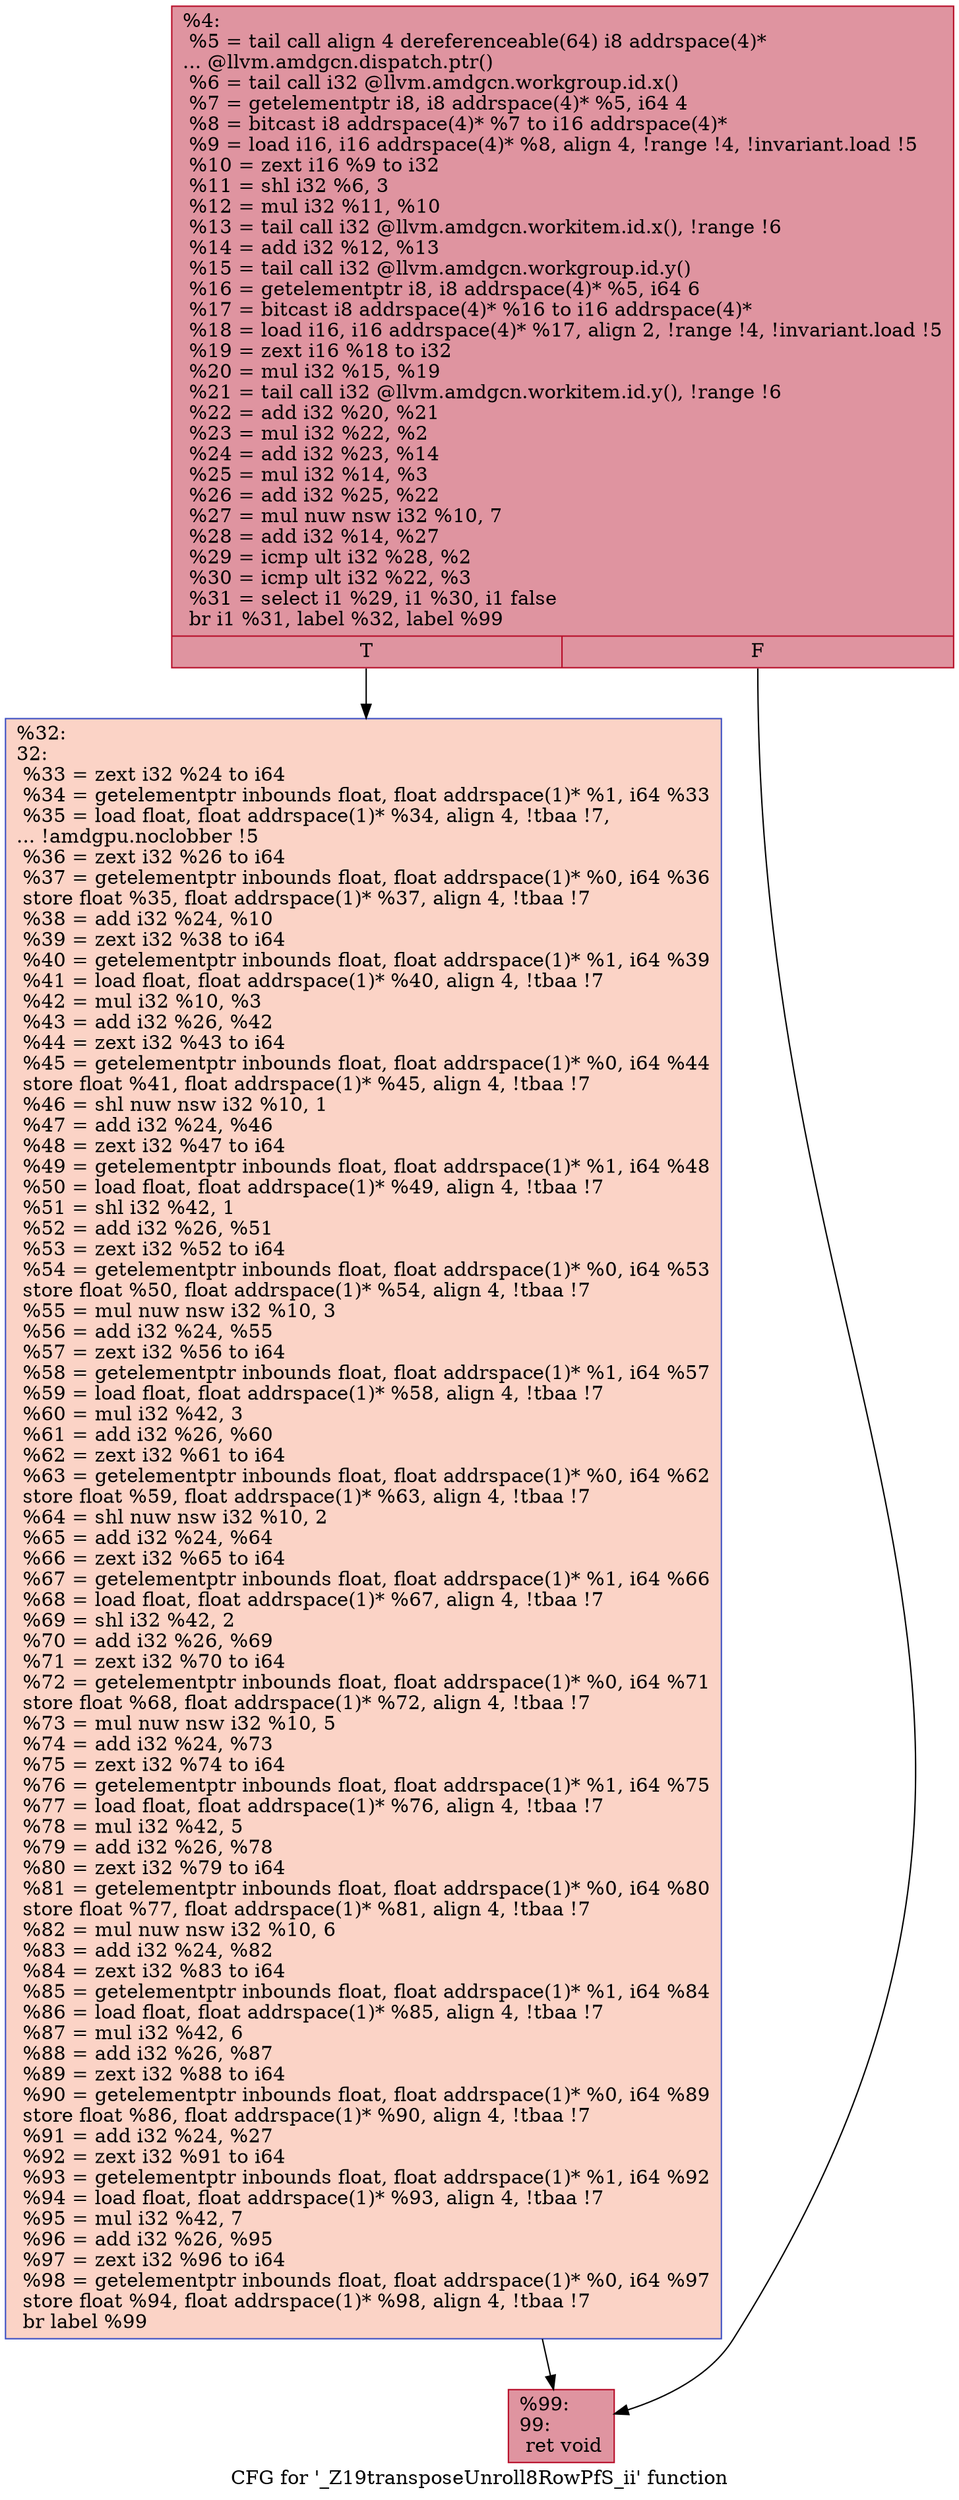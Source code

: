 digraph "CFG for '_Z19transposeUnroll8RowPfS_ii' function" {
	label="CFG for '_Z19transposeUnroll8RowPfS_ii' function";

	Node0x57e3f40 [shape=record,color="#b70d28ff", style=filled, fillcolor="#b70d2870",label="{%4:\l  %5 = tail call align 4 dereferenceable(64) i8 addrspace(4)*\l... @llvm.amdgcn.dispatch.ptr()\l  %6 = tail call i32 @llvm.amdgcn.workgroup.id.x()\l  %7 = getelementptr i8, i8 addrspace(4)* %5, i64 4\l  %8 = bitcast i8 addrspace(4)* %7 to i16 addrspace(4)*\l  %9 = load i16, i16 addrspace(4)* %8, align 4, !range !4, !invariant.load !5\l  %10 = zext i16 %9 to i32\l  %11 = shl i32 %6, 3\l  %12 = mul i32 %11, %10\l  %13 = tail call i32 @llvm.amdgcn.workitem.id.x(), !range !6\l  %14 = add i32 %12, %13\l  %15 = tail call i32 @llvm.amdgcn.workgroup.id.y()\l  %16 = getelementptr i8, i8 addrspace(4)* %5, i64 6\l  %17 = bitcast i8 addrspace(4)* %16 to i16 addrspace(4)*\l  %18 = load i16, i16 addrspace(4)* %17, align 2, !range !4, !invariant.load !5\l  %19 = zext i16 %18 to i32\l  %20 = mul i32 %15, %19\l  %21 = tail call i32 @llvm.amdgcn.workitem.id.y(), !range !6\l  %22 = add i32 %20, %21\l  %23 = mul i32 %22, %2\l  %24 = add i32 %23, %14\l  %25 = mul i32 %14, %3\l  %26 = add i32 %25, %22\l  %27 = mul nuw nsw i32 %10, 7\l  %28 = add i32 %14, %27\l  %29 = icmp ult i32 %28, %2\l  %30 = icmp ult i32 %22, %3\l  %31 = select i1 %29, i1 %30, i1 false\l  br i1 %31, label %32, label %99\l|{<s0>T|<s1>F}}"];
	Node0x57e3f40:s0 -> Node0x57e7e50;
	Node0x57e3f40:s1 -> Node0x57e7ee0;
	Node0x57e7e50 [shape=record,color="#3d50c3ff", style=filled, fillcolor="#f59c7d70",label="{%32:\l32:                                               \l  %33 = zext i32 %24 to i64\l  %34 = getelementptr inbounds float, float addrspace(1)* %1, i64 %33\l  %35 = load float, float addrspace(1)* %34, align 4, !tbaa !7,\l... !amdgpu.noclobber !5\l  %36 = zext i32 %26 to i64\l  %37 = getelementptr inbounds float, float addrspace(1)* %0, i64 %36\l  store float %35, float addrspace(1)* %37, align 4, !tbaa !7\l  %38 = add i32 %24, %10\l  %39 = zext i32 %38 to i64\l  %40 = getelementptr inbounds float, float addrspace(1)* %1, i64 %39\l  %41 = load float, float addrspace(1)* %40, align 4, !tbaa !7\l  %42 = mul i32 %10, %3\l  %43 = add i32 %26, %42\l  %44 = zext i32 %43 to i64\l  %45 = getelementptr inbounds float, float addrspace(1)* %0, i64 %44\l  store float %41, float addrspace(1)* %45, align 4, !tbaa !7\l  %46 = shl nuw nsw i32 %10, 1\l  %47 = add i32 %24, %46\l  %48 = zext i32 %47 to i64\l  %49 = getelementptr inbounds float, float addrspace(1)* %1, i64 %48\l  %50 = load float, float addrspace(1)* %49, align 4, !tbaa !7\l  %51 = shl i32 %42, 1\l  %52 = add i32 %26, %51\l  %53 = zext i32 %52 to i64\l  %54 = getelementptr inbounds float, float addrspace(1)* %0, i64 %53\l  store float %50, float addrspace(1)* %54, align 4, !tbaa !7\l  %55 = mul nuw nsw i32 %10, 3\l  %56 = add i32 %24, %55\l  %57 = zext i32 %56 to i64\l  %58 = getelementptr inbounds float, float addrspace(1)* %1, i64 %57\l  %59 = load float, float addrspace(1)* %58, align 4, !tbaa !7\l  %60 = mul i32 %42, 3\l  %61 = add i32 %26, %60\l  %62 = zext i32 %61 to i64\l  %63 = getelementptr inbounds float, float addrspace(1)* %0, i64 %62\l  store float %59, float addrspace(1)* %63, align 4, !tbaa !7\l  %64 = shl nuw nsw i32 %10, 2\l  %65 = add i32 %24, %64\l  %66 = zext i32 %65 to i64\l  %67 = getelementptr inbounds float, float addrspace(1)* %1, i64 %66\l  %68 = load float, float addrspace(1)* %67, align 4, !tbaa !7\l  %69 = shl i32 %42, 2\l  %70 = add i32 %26, %69\l  %71 = zext i32 %70 to i64\l  %72 = getelementptr inbounds float, float addrspace(1)* %0, i64 %71\l  store float %68, float addrspace(1)* %72, align 4, !tbaa !7\l  %73 = mul nuw nsw i32 %10, 5\l  %74 = add i32 %24, %73\l  %75 = zext i32 %74 to i64\l  %76 = getelementptr inbounds float, float addrspace(1)* %1, i64 %75\l  %77 = load float, float addrspace(1)* %76, align 4, !tbaa !7\l  %78 = mul i32 %42, 5\l  %79 = add i32 %26, %78\l  %80 = zext i32 %79 to i64\l  %81 = getelementptr inbounds float, float addrspace(1)* %0, i64 %80\l  store float %77, float addrspace(1)* %81, align 4, !tbaa !7\l  %82 = mul nuw nsw i32 %10, 6\l  %83 = add i32 %24, %82\l  %84 = zext i32 %83 to i64\l  %85 = getelementptr inbounds float, float addrspace(1)* %1, i64 %84\l  %86 = load float, float addrspace(1)* %85, align 4, !tbaa !7\l  %87 = mul i32 %42, 6\l  %88 = add i32 %26, %87\l  %89 = zext i32 %88 to i64\l  %90 = getelementptr inbounds float, float addrspace(1)* %0, i64 %89\l  store float %86, float addrspace(1)* %90, align 4, !tbaa !7\l  %91 = add i32 %24, %27\l  %92 = zext i32 %91 to i64\l  %93 = getelementptr inbounds float, float addrspace(1)* %1, i64 %92\l  %94 = load float, float addrspace(1)* %93, align 4, !tbaa !7\l  %95 = mul i32 %42, 7\l  %96 = add i32 %26, %95\l  %97 = zext i32 %96 to i64\l  %98 = getelementptr inbounds float, float addrspace(1)* %0, i64 %97\l  store float %94, float addrspace(1)* %98, align 4, !tbaa !7\l  br label %99\l}"];
	Node0x57e7e50 -> Node0x57e7ee0;
	Node0x57e7ee0 [shape=record,color="#b70d28ff", style=filled, fillcolor="#b70d2870",label="{%99:\l99:                                               \l  ret void\l}"];
}
